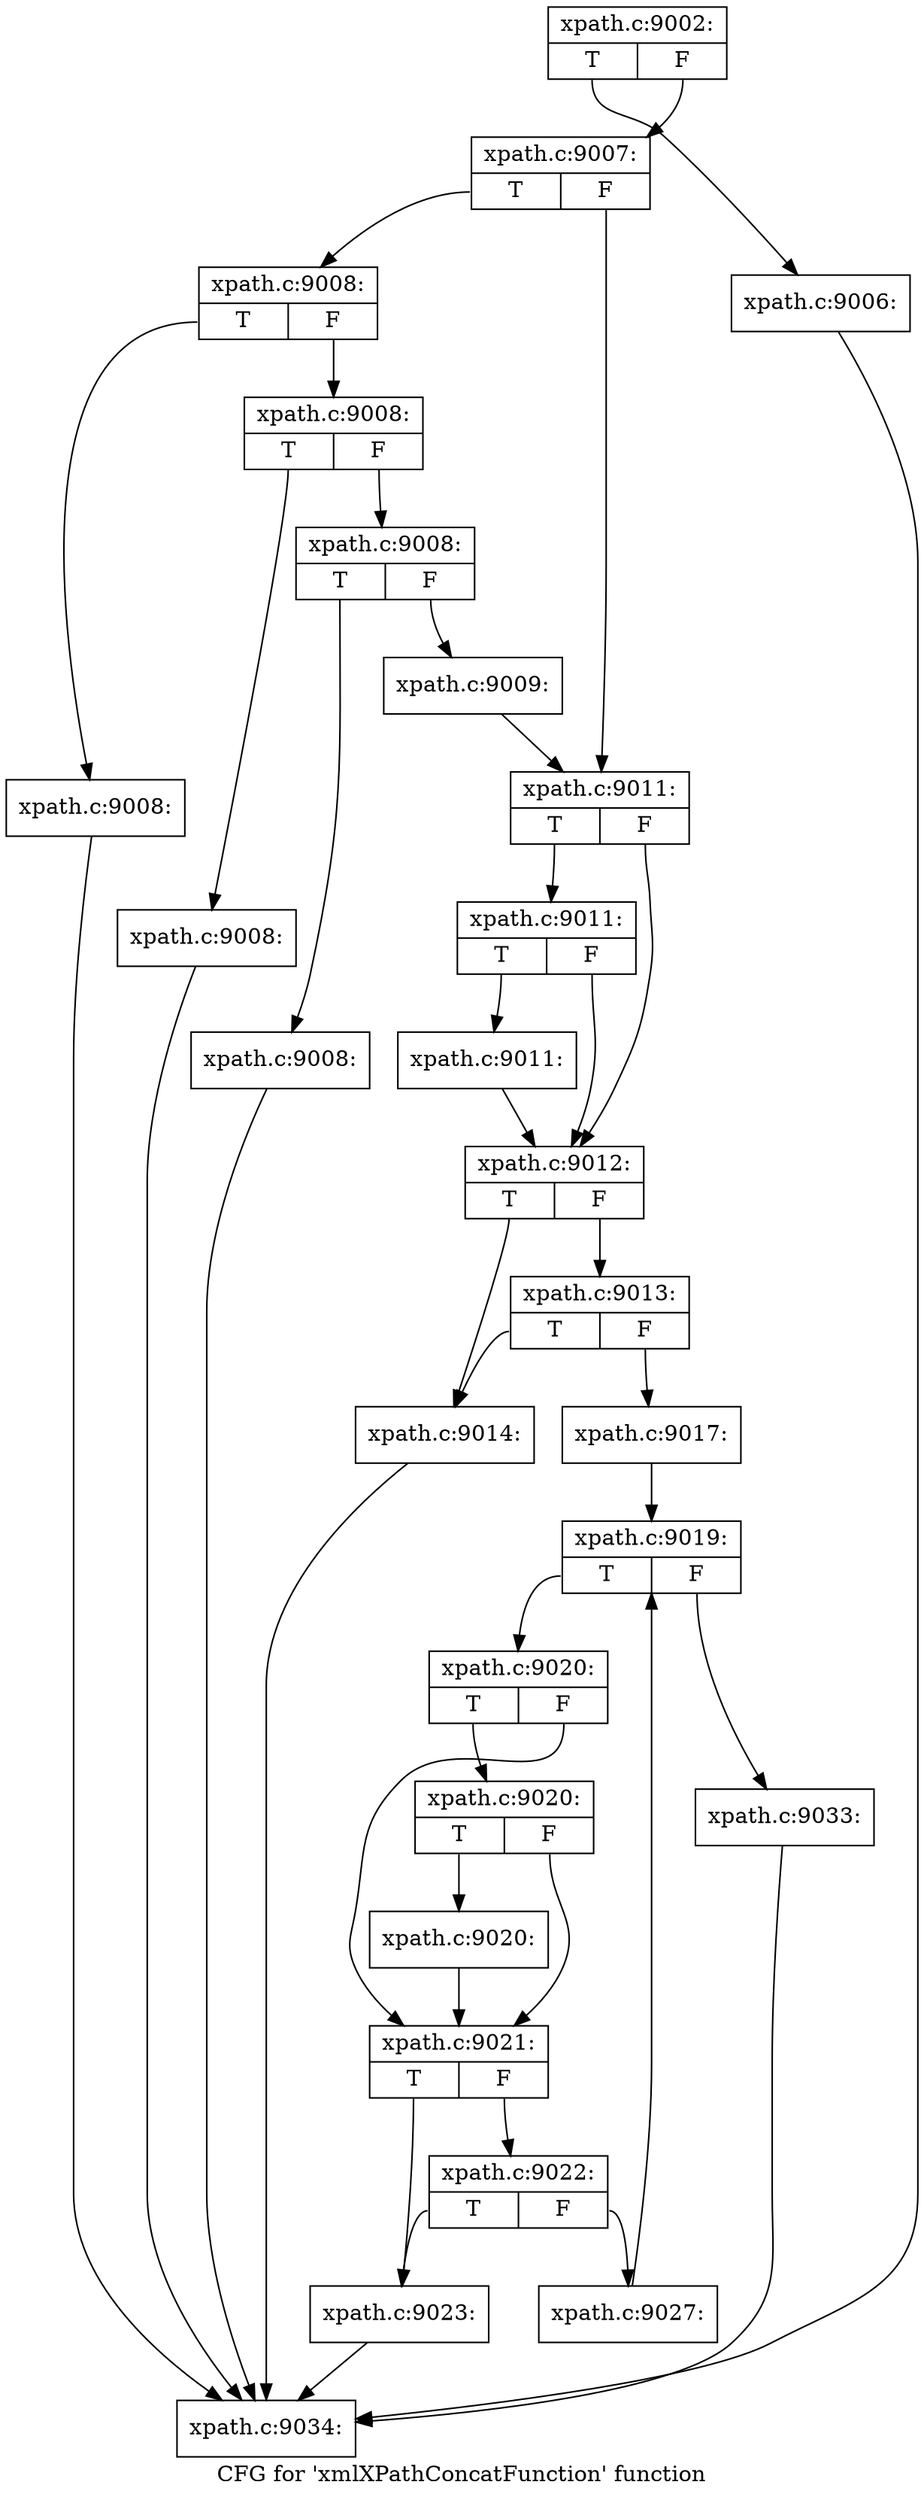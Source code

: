 digraph "CFG for 'xmlXPathConcatFunction' function" {
	label="CFG for 'xmlXPathConcatFunction' function";

	Node0x55e6b27ccb60 [shape=record,label="{xpath.c:9002:|{<s0>T|<s1>F}}"];
	Node0x55e6b27ccb60:s0 -> Node0x55e6b27d96e0;
	Node0x55e6b27ccb60:s1 -> Node0x55e6b27d9730;
	Node0x55e6b27d96e0 [shape=record,label="{xpath.c:9006:}"];
	Node0x55e6b27d96e0 -> Node0x55e6b27ccc30;
	Node0x55e6b27d9730 [shape=record,label="{xpath.c:9007:|{<s0>T|<s1>F}}"];
	Node0x55e6b27d9730:s0 -> Node0x55e6b27d9ae0;
	Node0x55e6b27d9730:s1 -> Node0x55e6b27d9b30;
	Node0x55e6b27d9ae0 [shape=record,label="{xpath.c:9008:|{<s0>T|<s1>F}}"];
	Node0x55e6b27d9ae0:s0 -> Node0x55e6b27d9ec0;
	Node0x55e6b27d9ae0:s1 -> Node0x55e6b27d9f10;
	Node0x55e6b27d9ec0 [shape=record,label="{xpath.c:9008:}"];
	Node0x55e6b27d9ec0 -> Node0x55e6b27ccc30;
	Node0x55e6b27d9f10 [shape=record,label="{xpath.c:9008:|{<s0>T|<s1>F}}"];
	Node0x55e6b27d9f10:s0 -> Node0x55e6b27da140;
	Node0x55e6b27d9f10:s1 -> Node0x55e6b27da190;
	Node0x55e6b27da140 [shape=record,label="{xpath.c:9008:}"];
	Node0x55e6b27da140 -> Node0x55e6b27ccc30;
	Node0x55e6b27da190 [shape=record,label="{xpath.c:9008:|{<s0>T|<s1>F}}"];
	Node0x55e6b27da190:s0 -> Node0x55e6b27da4f0;
	Node0x55e6b27da190:s1 -> Node0x55e6b27da540;
	Node0x55e6b27da4f0 [shape=record,label="{xpath.c:9008:}"];
	Node0x55e6b27da4f0 -> Node0x55e6b27ccc30;
	Node0x55e6b27da540 [shape=record,label="{xpath.c:9009:}"];
	Node0x55e6b27da540 -> Node0x55e6b27d9b30;
	Node0x55e6b27d9b30 [shape=record,label="{xpath.c:9011:|{<s0>T|<s1>F}}"];
	Node0x55e6b27d9b30:s0 -> Node0x55e6b27dac00;
	Node0x55e6b27d9b30:s1 -> Node0x55e6b27dabb0;
	Node0x55e6b27dac00 [shape=record,label="{xpath.c:9011:|{<s0>T|<s1>F}}"];
	Node0x55e6b27dac00:s0 -> Node0x55e6b27dab60;
	Node0x55e6b27dac00:s1 -> Node0x55e6b27dabb0;
	Node0x55e6b27dab60 [shape=record,label="{xpath.c:9011:}"];
	Node0x55e6b27dab60 -> Node0x55e6b27dabb0;
	Node0x55e6b27dabb0 [shape=record,label="{xpath.c:9012:|{<s0>T|<s1>F}}"];
	Node0x55e6b27dabb0:s0 -> Node0x55e6b27db690;
	Node0x55e6b27dabb0:s1 -> Node0x55e6b27db730;
	Node0x55e6b27db730 [shape=record,label="{xpath.c:9013:|{<s0>T|<s1>F}}"];
	Node0x55e6b27db730:s0 -> Node0x55e6b27db690;
	Node0x55e6b27db730:s1 -> Node0x55e6b27db6e0;
	Node0x55e6b27db690 [shape=record,label="{xpath.c:9014:}"];
	Node0x55e6b27db690 -> Node0x55e6b27ccc30;
	Node0x55e6b27db6e0 [shape=record,label="{xpath.c:9017:}"];
	Node0x55e6b27db6e0 -> Node0x55e6b27dc3b0;
	Node0x55e6b27dc3b0 [shape=record,label="{xpath.c:9019:|{<s0>T|<s1>F}}"];
	Node0x55e6b27dc3b0:s0 -> Node0x55e6b27dc770;
	Node0x55e6b27dc3b0:s1 -> Node0x55e6b27dc5d0;
	Node0x55e6b27dc770 [shape=record,label="{xpath.c:9020:|{<s0>T|<s1>F}}"];
	Node0x55e6b27dc770:s0 -> Node0x55e6b27dc9d0;
	Node0x55e6b27dc770:s1 -> Node0x55e6b27dc980;
	Node0x55e6b27dc9d0 [shape=record,label="{xpath.c:9020:|{<s0>T|<s1>F}}"];
	Node0x55e6b27dc9d0:s0 -> Node0x55e6b27dc930;
	Node0x55e6b27dc9d0:s1 -> Node0x55e6b27dc980;
	Node0x55e6b27dc930 [shape=record,label="{xpath.c:9020:}"];
	Node0x55e6b27dc930 -> Node0x55e6b27dc980;
	Node0x55e6b27dc980 [shape=record,label="{xpath.c:9021:|{<s0>T|<s1>F}}"];
	Node0x55e6b27dc980:s0 -> Node0x55e6b27dd380;
	Node0x55e6b27dc980:s1 -> Node0x55e6b27dd420;
	Node0x55e6b27dd420 [shape=record,label="{xpath.c:9022:|{<s0>T|<s1>F}}"];
	Node0x55e6b27dd420:s0 -> Node0x55e6b27dd380;
	Node0x55e6b27dd420:s1 -> Node0x55e6b27dd3d0;
	Node0x55e6b27dd380 [shape=record,label="{xpath.c:9023:}"];
	Node0x55e6b27dd380 -> Node0x55e6b27ccc30;
	Node0x55e6b27dd3d0 [shape=record,label="{xpath.c:9027:}"];
	Node0x55e6b27dd3d0 -> Node0x55e6b27dc3b0;
	Node0x55e6b27dc5d0 [shape=record,label="{xpath.c:9033:}"];
	Node0x55e6b27dc5d0 -> Node0x55e6b27ccc30;
	Node0x55e6b27ccc30 [shape=record,label="{xpath.c:9034:}"];
}
